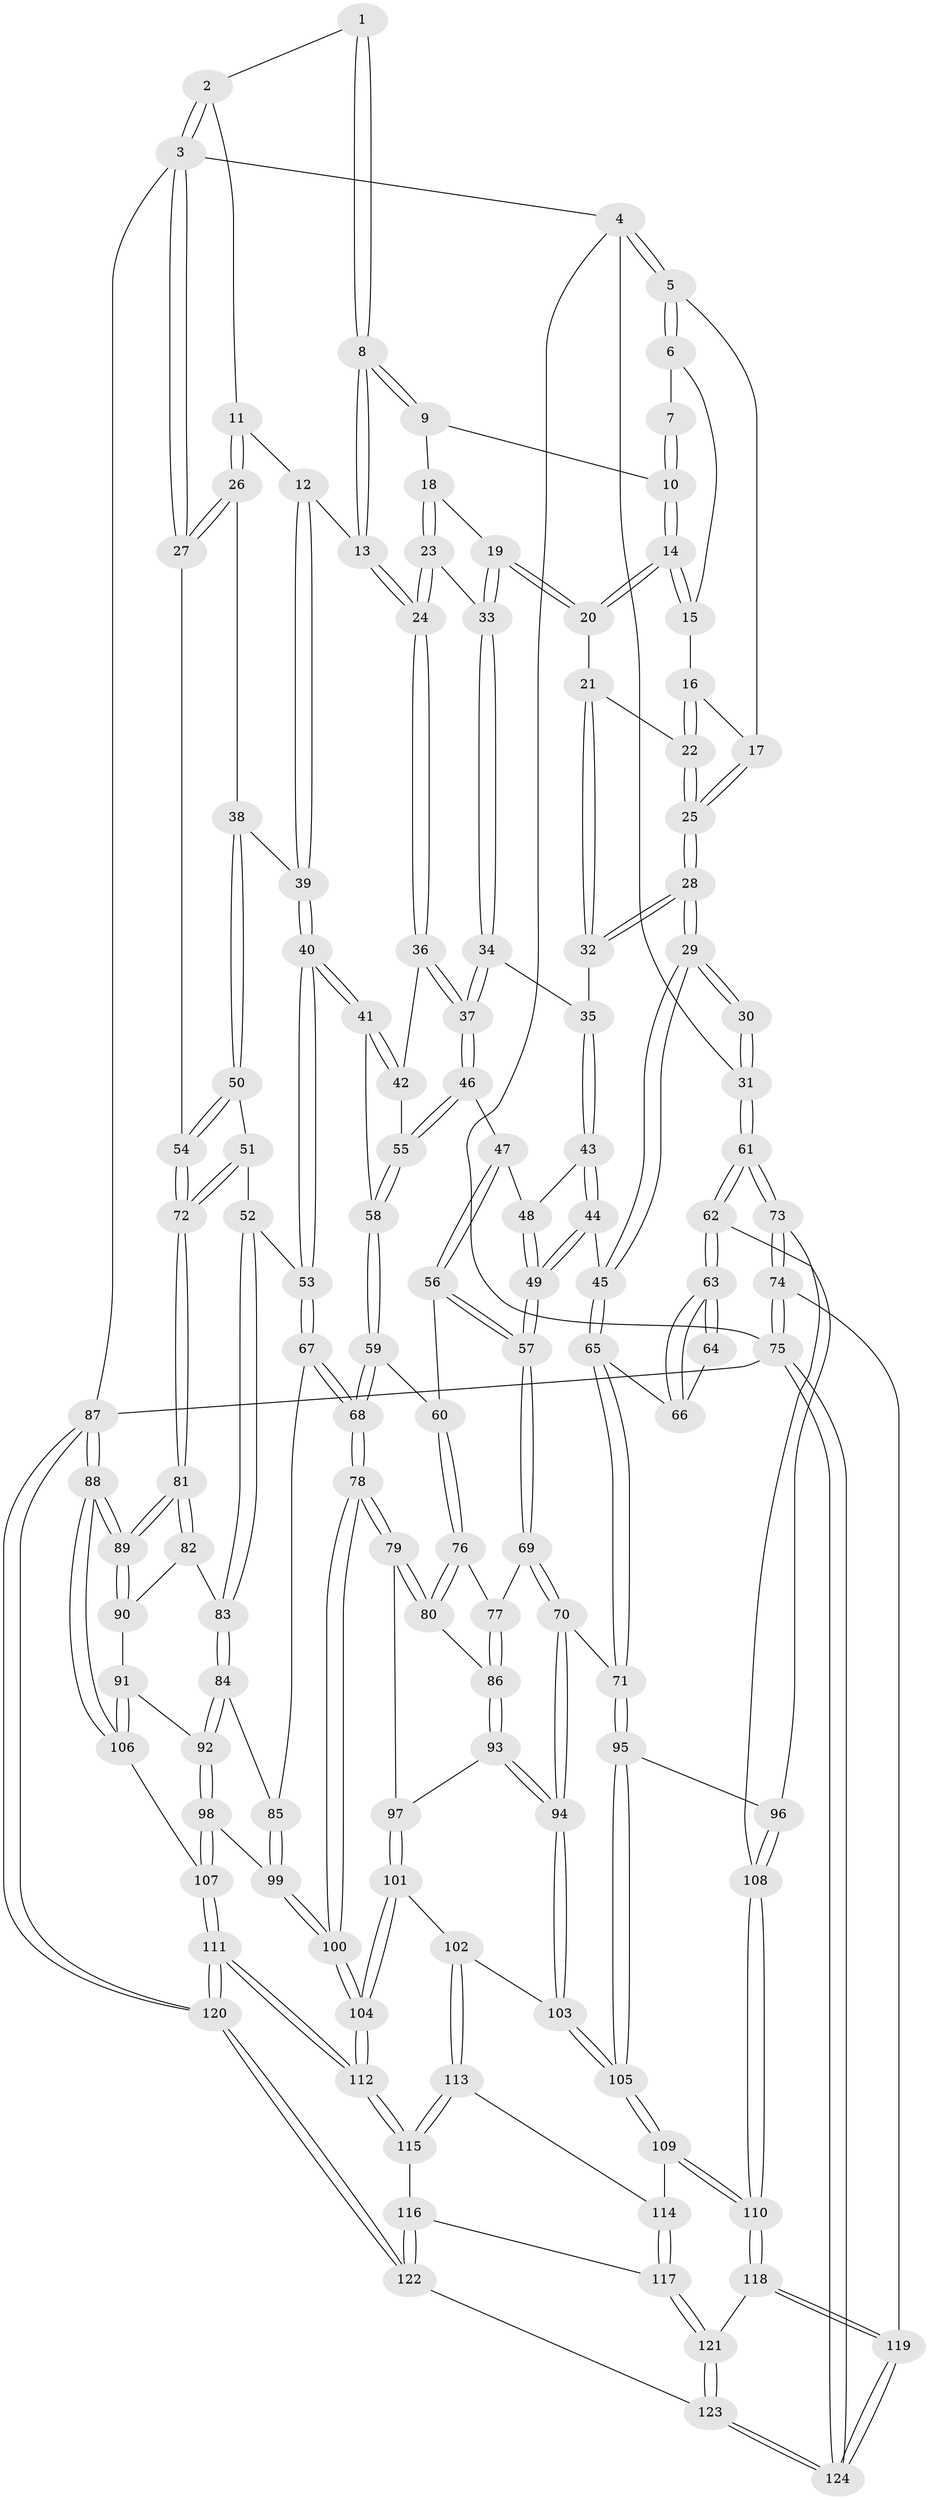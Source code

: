 // Generated by graph-tools (version 1.1) at 2025/27/03/15/25 16:27:56]
// undirected, 124 vertices, 307 edges
graph export_dot {
graph [start="1"]
  node [color=gray90,style=filled];
  1 [pos="+0.6656393152937914+0"];
  2 [pos="+0.8482337986635882+0"];
  3 [pos="+1+0"];
  4 [pos="+0+0"];
  5 [pos="+0+0"];
  6 [pos="+0.285566420797384+0"];
  7 [pos="+0.35193894676928705+0"];
  8 [pos="+0.6395234457979422+0.03774161943125495"];
  9 [pos="+0.4990328935849861+0.07529821959276192"];
  10 [pos="+0.4971915419116592+0.07468202308227066"];
  11 [pos="+0.8874233529998742+0.055488730475166975"];
  12 [pos="+0.7403206276262957+0.16133546763205586"];
  13 [pos="+0.6905135106488012+0.15171936444399833"];
  14 [pos="+0.4197423767782216+0.09415000532444925"];
  15 [pos="+0.37602520151156643+0.06086029776804697"];
  16 [pos="+0.32675611524189024+0.11041896679448376"];
  17 [pos="+0.117362256107992+0"];
  18 [pos="+0.5021849585718697+0.11736713275644109"];
  19 [pos="+0.4931741298614202+0.17804271157044593"];
  20 [pos="+0.41320586306290796+0.15899787846324703"];
  21 [pos="+0.4032579255411379+0.17009527953111253"];
  22 [pos="+0.3113851342874421+0.1548524915616955"];
  23 [pos="+0.6145747430068964+0.18830045142930865"];
  24 [pos="+0.6549172880471754+0.190260398217576"];
  25 [pos="+0.241480963677117+0.20531581501396598"];
  26 [pos="+1+0.17688407472963877"];
  27 [pos="+1+0.22836365382362475"];
  28 [pos="+0.23356560028119852+0.2608163928865577"];
  29 [pos="+0.2169803747358849+0.2927345676245792"];
  30 [pos="+0.15732690882742406+0.2996020063472413"];
  31 [pos="+0+0.14023236466703368"];
  32 [pos="+0.4013846852782264+0.23818125245701902"];
  33 [pos="+0.5036406163583546+0.19445393258104868"];
  34 [pos="+0.4814419473152784+0.2481851565250722"];
  35 [pos="+0.40882298735302053+0.2450850855539265"];
  36 [pos="+0.6392866322856579+0.23848272556466746"];
  37 [pos="+0.5136965459807634+0.3026017050011606"];
  38 [pos="+0.821737220520732+0.25656752056098125"];
  39 [pos="+0.8168490091092349+0.25565742828428173"];
  40 [pos="+0.74125757391913+0.4120288474827064"];
  41 [pos="+0.6825202369119661+0.37539538250691756"];
  42 [pos="+0.6473102870952152+0.28605746270704396"];
  43 [pos="+0.4060390822800318+0.30102629959588817"];
  44 [pos="+0.3110983076535844+0.3791435519088363"];
  45 [pos="+0.2621390183775839+0.355772879910732"];
  46 [pos="+0.5092805572253691+0.323208715055194"];
  47 [pos="+0.4769763630237985+0.3409178171073157"];
  48 [pos="+0.43037363270955575+0.3182333939811247"];
  49 [pos="+0.3628305848310877+0.42906240990294653"];
  50 [pos="+0.8974819497772328+0.34349664663260404"];
  51 [pos="+0.8811753105525821+0.4168649486042863"];
  52 [pos="+0.8569765076586762+0.455819074344255"];
  53 [pos="+0.7515822718803844+0.43661800346044677"];
  54 [pos="+1+0.24422394780414727"];
  55 [pos="+0.5494872823420293+0.36735092586343127"];
  56 [pos="+0.47028889320159106+0.3523037988386147"];
  57 [pos="+0.37257200402721685+0.4394098493330514"];
  58 [pos="+0.5696392190635663+0.4088260511667404"];
  59 [pos="+0.5583936355178061+0.43703826377897104"];
  60 [pos="+0.5085480813080618+0.4668122471567985"];
  61 [pos="+0+0.5781692977945608"];
  62 [pos="+0+0.5653181625219154"];
  63 [pos="+0+0.5516107971992572"];
  64 [pos="+0.13358037860109467+0.35075975421026884"];
  65 [pos="+0.19554084850501768+0.5178210783196869"];
  66 [pos="+0.1405544260803675+0.5102683421962952"];
  67 [pos="+0.6931228021388591+0.5419341368137068"];
  68 [pos="+0.678146680974603+0.5526018057099408"];
  69 [pos="+0.3902766827998369+0.4844222556559598"];
  70 [pos="+0.3634482298234889+0.5528517661230165"];
  71 [pos="+0.2634820274975576+0.6004764087455781"];
  72 [pos="+1+0.33178789987105123"];
  73 [pos="+0+0.635330102259743"];
  74 [pos="+0+0.7467765174189194"];
  75 [pos="+0+1"];
  76 [pos="+0.5041491411437627+0.47095391919349294"];
  77 [pos="+0.48448081149044936+0.48090749119433995"];
  78 [pos="+0.6757065847065254+0.5564017100781414"];
  79 [pos="+0.6331545563903409+0.5630289215340964"];
  80 [pos="+0.5867973296749391+0.5573367217381731"];
  81 [pos="+1+0.4581664340332908"];
  82 [pos="+0.9014816284616842+0.49745960909570563"];
  83 [pos="+0.8900004090317793+0.4954056443859152"];
  84 [pos="+0.8576806175641088+0.5896787665930917"];
  85 [pos="+0.8092100928203635+0.6004305173063947"];
  86 [pos="+0.5179393627366253+0.5783627527699129"];
  87 [pos="+1+1"];
  88 [pos="+1+0.7404685825221345"];
  89 [pos="+1+0.5657363738751364"];
  90 [pos="+0.9552053692816566+0.5840971259327261"];
  91 [pos="+0.9181874089620811+0.6532199811263235"];
  92 [pos="+0.9028878220581578+0.6513475622043806"];
  93 [pos="+0.5045655123163482+0.6042744989644989"];
  94 [pos="+0.446484821415432+0.6392305623256935"];
  95 [pos="+0.23504414086841727+0.6831555122154073"];
  96 [pos="+0.11140011411003028+0.6444556325841998"];
  97 [pos="+0.5574657446312818+0.6321982039579561"];
  98 [pos="+0.8215133297648295+0.7381687249883926"];
  99 [pos="+0.7769052662622227+0.7220082083878826"];
  100 [pos="+0.6771163487312724+0.7278417495561809"];
  101 [pos="+0.5832319918227711+0.7268655511212578"];
  102 [pos="+0.4648228447479195+0.7275166401637537"];
  103 [pos="+0.45340039603316445+0.7116228224788864"];
  104 [pos="+0.6551898601202689+0.7508078550494477"];
  105 [pos="+0.24138055853124257+0.7229450750066374"];
  106 [pos="+1+0.7537412630209236"];
  107 [pos="+0.8922685471485168+0.8429043755849853"];
  108 [pos="+0.0887595853601223+0.7801385950712018"];
  109 [pos="+0.2212624638261173+0.8131565381517797"];
  110 [pos="+0.19823698323910083+0.8456248384512757"];
  111 [pos="+0.7666548898804971+1"];
  112 [pos="+0.6500830925576376+0.9122290127416"];
  113 [pos="+0.4452604163254938+0.8114476378099112"];
  114 [pos="+0.4150842726762809+0.8311098524817159"];
  115 [pos="+0.5445207844431946+0.8916607721326812"];
  116 [pos="+0.4554046787602227+0.9478348606486686"];
  117 [pos="+0.40249447983052183+0.9361510189403924"];
  118 [pos="+0.19143400640509206+0.8848052236535814"];
  119 [pos="+0.18191970209548697+0.9010927270912841"];
  120 [pos="+0.7764984443376494+1"];
  121 [pos="+0.37527620377815923+0.9556433100024954"];
  122 [pos="+0.5561512635305106+1"];
  123 [pos="+0.3821367780657095+1"];
  124 [pos="+0+1"];
  1 -- 2;
  1 -- 8;
  1 -- 8;
  2 -- 3;
  2 -- 3;
  2 -- 11;
  3 -- 4;
  3 -- 27;
  3 -- 27;
  3 -- 87;
  4 -- 5;
  4 -- 5;
  4 -- 31;
  4 -- 75;
  5 -- 6;
  5 -- 6;
  5 -- 17;
  6 -- 7;
  6 -- 15;
  7 -- 10;
  7 -- 10;
  8 -- 9;
  8 -- 9;
  8 -- 13;
  8 -- 13;
  9 -- 10;
  9 -- 18;
  10 -- 14;
  10 -- 14;
  11 -- 12;
  11 -- 26;
  11 -- 26;
  12 -- 13;
  12 -- 39;
  12 -- 39;
  13 -- 24;
  13 -- 24;
  14 -- 15;
  14 -- 15;
  14 -- 20;
  14 -- 20;
  15 -- 16;
  16 -- 17;
  16 -- 22;
  16 -- 22;
  17 -- 25;
  17 -- 25;
  18 -- 19;
  18 -- 23;
  18 -- 23;
  19 -- 20;
  19 -- 20;
  19 -- 33;
  19 -- 33;
  20 -- 21;
  21 -- 22;
  21 -- 32;
  21 -- 32;
  22 -- 25;
  22 -- 25;
  23 -- 24;
  23 -- 24;
  23 -- 33;
  24 -- 36;
  24 -- 36;
  25 -- 28;
  25 -- 28;
  26 -- 27;
  26 -- 27;
  26 -- 38;
  27 -- 54;
  28 -- 29;
  28 -- 29;
  28 -- 32;
  28 -- 32;
  29 -- 30;
  29 -- 30;
  29 -- 45;
  29 -- 45;
  30 -- 31;
  30 -- 31;
  31 -- 61;
  31 -- 61;
  32 -- 35;
  33 -- 34;
  33 -- 34;
  34 -- 35;
  34 -- 37;
  34 -- 37;
  35 -- 43;
  35 -- 43;
  36 -- 37;
  36 -- 37;
  36 -- 42;
  37 -- 46;
  37 -- 46;
  38 -- 39;
  38 -- 50;
  38 -- 50;
  39 -- 40;
  39 -- 40;
  40 -- 41;
  40 -- 41;
  40 -- 53;
  40 -- 53;
  41 -- 42;
  41 -- 42;
  41 -- 58;
  42 -- 55;
  43 -- 44;
  43 -- 44;
  43 -- 48;
  44 -- 45;
  44 -- 49;
  44 -- 49;
  45 -- 65;
  45 -- 65;
  46 -- 47;
  46 -- 55;
  46 -- 55;
  47 -- 48;
  47 -- 56;
  47 -- 56;
  48 -- 49;
  48 -- 49;
  49 -- 57;
  49 -- 57;
  50 -- 51;
  50 -- 54;
  50 -- 54;
  51 -- 52;
  51 -- 72;
  51 -- 72;
  52 -- 53;
  52 -- 83;
  52 -- 83;
  53 -- 67;
  53 -- 67;
  54 -- 72;
  54 -- 72;
  55 -- 58;
  55 -- 58;
  56 -- 57;
  56 -- 57;
  56 -- 60;
  57 -- 69;
  57 -- 69;
  58 -- 59;
  58 -- 59;
  59 -- 60;
  59 -- 68;
  59 -- 68;
  60 -- 76;
  60 -- 76;
  61 -- 62;
  61 -- 62;
  61 -- 73;
  61 -- 73;
  62 -- 63;
  62 -- 63;
  62 -- 96;
  63 -- 64;
  63 -- 64;
  63 -- 66;
  63 -- 66;
  64 -- 66;
  65 -- 66;
  65 -- 71;
  65 -- 71;
  67 -- 68;
  67 -- 68;
  67 -- 85;
  68 -- 78;
  68 -- 78;
  69 -- 70;
  69 -- 70;
  69 -- 77;
  70 -- 71;
  70 -- 94;
  70 -- 94;
  71 -- 95;
  71 -- 95;
  72 -- 81;
  72 -- 81;
  73 -- 74;
  73 -- 74;
  73 -- 108;
  74 -- 75;
  74 -- 75;
  74 -- 119;
  75 -- 124;
  75 -- 124;
  75 -- 87;
  76 -- 77;
  76 -- 80;
  76 -- 80;
  77 -- 86;
  77 -- 86;
  78 -- 79;
  78 -- 79;
  78 -- 100;
  78 -- 100;
  79 -- 80;
  79 -- 80;
  79 -- 97;
  80 -- 86;
  81 -- 82;
  81 -- 82;
  81 -- 89;
  81 -- 89;
  82 -- 83;
  82 -- 90;
  83 -- 84;
  83 -- 84;
  84 -- 85;
  84 -- 92;
  84 -- 92;
  85 -- 99;
  85 -- 99;
  86 -- 93;
  86 -- 93;
  87 -- 88;
  87 -- 88;
  87 -- 120;
  87 -- 120;
  88 -- 89;
  88 -- 89;
  88 -- 106;
  88 -- 106;
  89 -- 90;
  89 -- 90;
  90 -- 91;
  91 -- 92;
  91 -- 106;
  91 -- 106;
  92 -- 98;
  92 -- 98;
  93 -- 94;
  93 -- 94;
  93 -- 97;
  94 -- 103;
  94 -- 103;
  95 -- 96;
  95 -- 105;
  95 -- 105;
  96 -- 108;
  96 -- 108;
  97 -- 101;
  97 -- 101;
  98 -- 99;
  98 -- 107;
  98 -- 107;
  99 -- 100;
  99 -- 100;
  100 -- 104;
  100 -- 104;
  101 -- 102;
  101 -- 104;
  101 -- 104;
  102 -- 103;
  102 -- 113;
  102 -- 113;
  103 -- 105;
  103 -- 105;
  104 -- 112;
  104 -- 112;
  105 -- 109;
  105 -- 109;
  106 -- 107;
  107 -- 111;
  107 -- 111;
  108 -- 110;
  108 -- 110;
  109 -- 110;
  109 -- 110;
  109 -- 114;
  110 -- 118;
  110 -- 118;
  111 -- 112;
  111 -- 112;
  111 -- 120;
  111 -- 120;
  112 -- 115;
  112 -- 115;
  113 -- 114;
  113 -- 115;
  113 -- 115;
  114 -- 117;
  114 -- 117;
  115 -- 116;
  116 -- 117;
  116 -- 122;
  116 -- 122;
  117 -- 121;
  117 -- 121;
  118 -- 119;
  118 -- 119;
  118 -- 121;
  119 -- 124;
  119 -- 124;
  120 -- 122;
  120 -- 122;
  121 -- 123;
  121 -- 123;
  122 -- 123;
  123 -- 124;
  123 -- 124;
}
